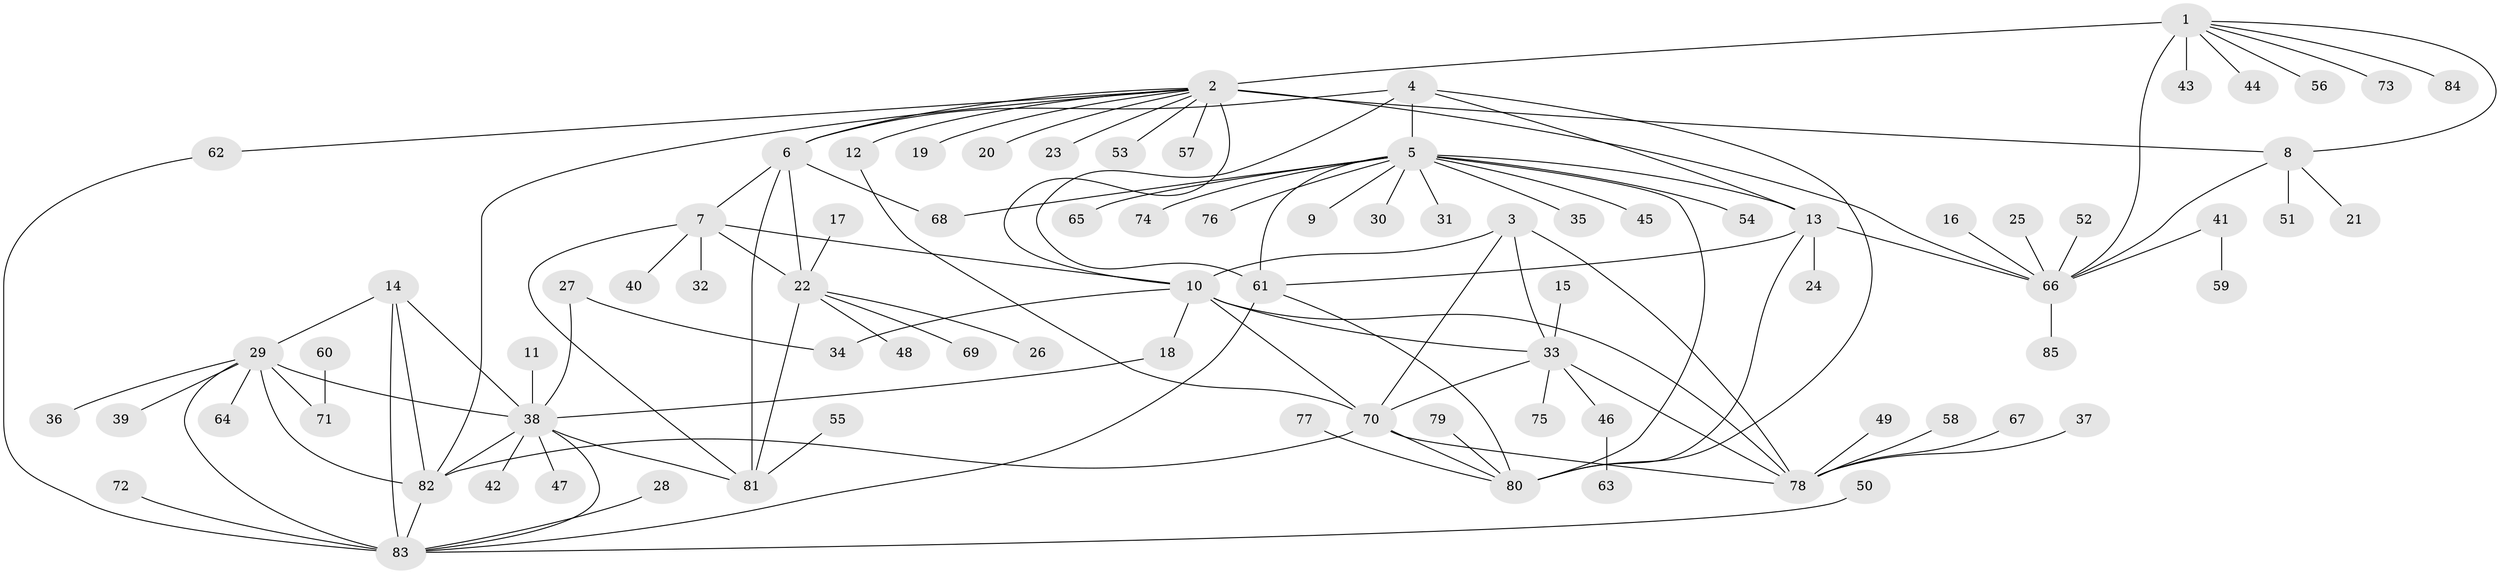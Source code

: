// original degree distribution, {12: 0.016666666666666666, 8: 0.06666666666666667, 7: 0.05, 13: 0.008333333333333333, 10: 0.041666666666666664, 5: 0.016666666666666666, 9: 0.016666666666666666, 6: 0.025, 11: 0.008333333333333333, 1: 0.6166666666666667, 2: 0.1, 3: 0.03333333333333333}
// Generated by graph-tools (version 1.1) at 2025/37/03/04/25 23:37:43]
// undirected, 85 vertices, 119 edges
graph export_dot {
  node [color=gray90,style=filled];
  1;
  2;
  3;
  4;
  5;
  6;
  7;
  8;
  9;
  10;
  11;
  12;
  13;
  14;
  15;
  16;
  17;
  18;
  19;
  20;
  21;
  22;
  23;
  24;
  25;
  26;
  27;
  28;
  29;
  30;
  31;
  32;
  33;
  34;
  35;
  36;
  37;
  38;
  39;
  40;
  41;
  42;
  43;
  44;
  45;
  46;
  47;
  48;
  49;
  50;
  51;
  52;
  53;
  54;
  55;
  56;
  57;
  58;
  59;
  60;
  61;
  62;
  63;
  64;
  65;
  66;
  67;
  68;
  69;
  70;
  71;
  72;
  73;
  74;
  75;
  76;
  77;
  78;
  79;
  80;
  81;
  82;
  83;
  84;
  85;
  1 -- 2 [weight=4.0];
  1 -- 8 [weight=2.0];
  1 -- 43 [weight=1.0];
  1 -- 44 [weight=1.0];
  1 -- 56 [weight=1.0];
  1 -- 66 [weight=2.0];
  1 -- 73 [weight=1.0];
  1 -- 84 [weight=1.0];
  2 -- 6 [weight=1.0];
  2 -- 8 [weight=2.0];
  2 -- 10 [weight=1.0];
  2 -- 12 [weight=1.0];
  2 -- 19 [weight=1.0];
  2 -- 20 [weight=1.0];
  2 -- 23 [weight=1.0];
  2 -- 53 [weight=1.0];
  2 -- 57 [weight=1.0];
  2 -- 62 [weight=1.0];
  2 -- 66 [weight=2.0];
  2 -- 82 [weight=1.0];
  3 -- 10 [weight=1.0];
  3 -- 33 [weight=1.0];
  3 -- 70 [weight=1.0];
  3 -- 78 [weight=2.0];
  4 -- 5 [weight=2.0];
  4 -- 6 [weight=1.0];
  4 -- 13 [weight=1.0];
  4 -- 61 [weight=1.0];
  4 -- 80 [weight=1.0];
  5 -- 9 [weight=1.0];
  5 -- 13 [weight=2.0];
  5 -- 30 [weight=1.0];
  5 -- 31 [weight=1.0];
  5 -- 35 [weight=1.0];
  5 -- 45 [weight=1.0];
  5 -- 54 [weight=1.0];
  5 -- 61 [weight=2.0];
  5 -- 65 [weight=1.0];
  5 -- 68 [weight=1.0];
  5 -- 74 [weight=1.0];
  5 -- 76 [weight=1.0];
  5 -- 80 [weight=2.0];
  6 -- 7 [weight=2.0];
  6 -- 22 [weight=4.0];
  6 -- 68 [weight=1.0];
  6 -- 81 [weight=2.0];
  7 -- 10 [weight=1.0];
  7 -- 22 [weight=2.0];
  7 -- 32 [weight=1.0];
  7 -- 40 [weight=1.0];
  7 -- 81 [weight=1.0];
  8 -- 21 [weight=1.0];
  8 -- 51 [weight=1.0];
  8 -- 66 [weight=1.0];
  10 -- 18 [weight=1.0];
  10 -- 33 [weight=1.0];
  10 -- 34 [weight=1.0];
  10 -- 70 [weight=1.0];
  10 -- 78 [weight=2.0];
  11 -- 38 [weight=1.0];
  12 -- 70 [weight=1.0];
  13 -- 24 [weight=1.0];
  13 -- 61 [weight=1.0];
  13 -- 66 [weight=1.0];
  13 -- 80 [weight=1.0];
  14 -- 29 [weight=2.0];
  14 -- 38 [weight=2.0];
  14 -- 82 [weight=2.0];
  14 -- 83 [weight=2.0];
  15 -- 33 [weight=1.0];
  16 -- 66 [weight=1.0];
  17 -- 22 [weight=1.0];
  18 -- 38 [weight=1.0];
  22 -- 26 [weight=1.0];
  22 -- 48 [weight=1.0];
  22 -- 69 [weight=1.0];
  22 -- 81 [weight=2.0];
  25 -- 66 [weight=1.0];
  27 -- 34 [weight=1.0];
  27 -- 38 [weight=1.0];
  28 -- 83 [weight=1.0];
  29 -- 36 [weight=1.0];
  29 -- 38 [weight=1.0];
  29 -- 39 [weight=1.0];
  29 -- 64 [weight=1.0];
  29 -- 71 [weight=1.0];
  29 -- 82 [weight=1.0];
  29 -- 83 [weight=1.0];
  33 -- 46 [weight=1.0];
  33 -- 70 [weight=1.0];
  33 -- 75 [weight=1.0];
  33 -- 78 [weight=2.0];
  37 -- 78 [weight=1.0];
  38 -- 42 [weight=1.0];
  38 -- 47 [weight=1.0];
  38 -- 81 [weight=1.0];
  38 -- 82 [weight=1.0];
  38 -- 83 [weight=1.0];
  41 -- 59 [weight=1.0];
  41 -- 66 [weight=1.0];
  46 -- 63 [weight=1.0];
  49 -- 78 [weight=1.0];
  50 -- 83 [weight=1.0];
  52 -- 66 [weight=1.0];
  55 -- 81 [weight=1.0];
  58 -- 78 [weight=1.0];
  60 -- 71 [weight=1.0];
  61 -- 80 [weight=1.0];
  61 -- 83 [weight=1.0];
  62 -- 83 [weight=1.0];
  66 -- 85 [weight=1.0];
  67 -- 78 [weight=1.0];
  70 -- 78 [weight=2.0];
  70 -- 80 [weight=1.0];
  70 -- 82 [weight=1.0];
  72 -- 83 [weight=1.0];
  77 -- 80 [weight=1.0];
  79 -- 80 [weight=1.0];
  82 -- 83 [weight=1.0];
}
